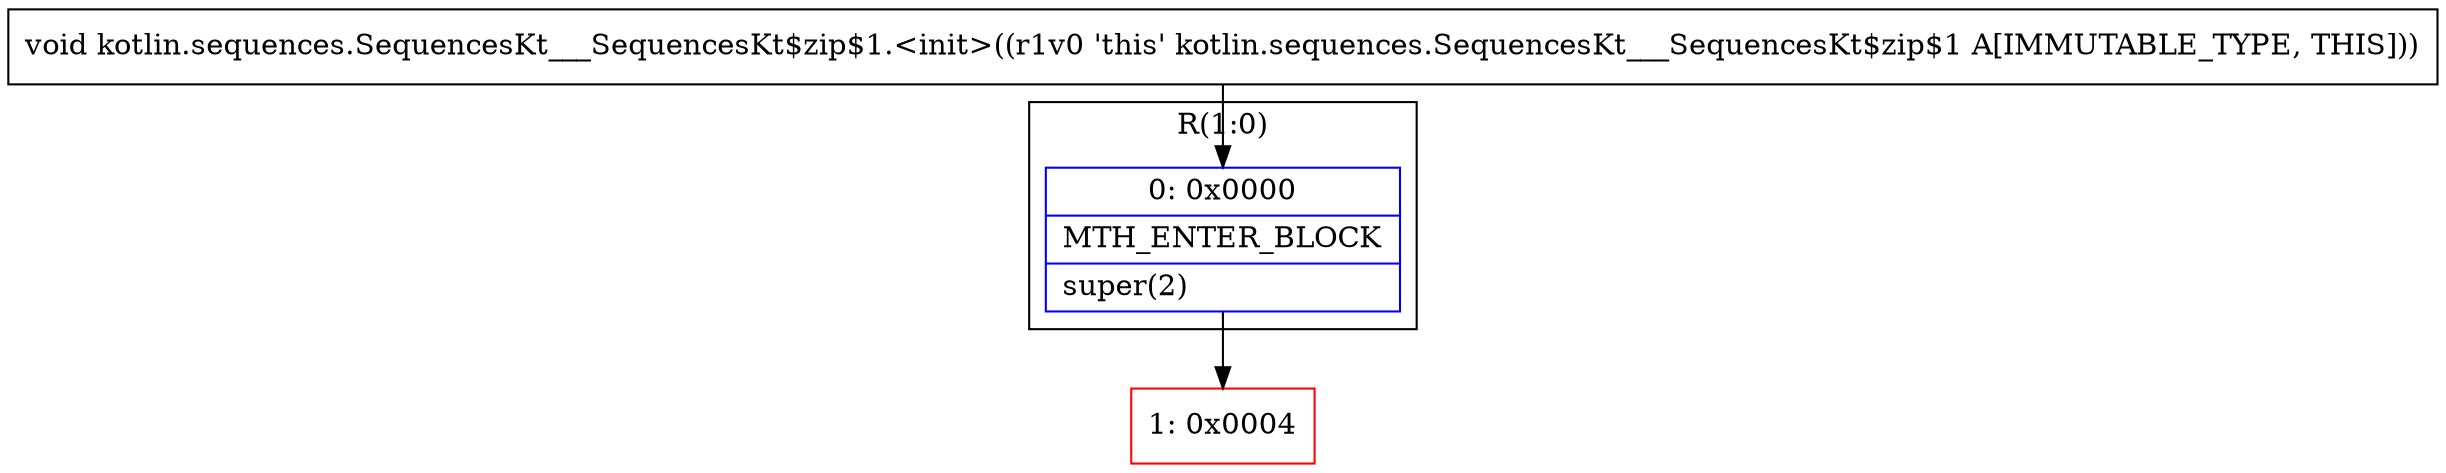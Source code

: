 digraph "CFG forkotlin.sequences.SequencesKt___SequencesKt$zip$1.\<init\>()V" {
subgraph cluster_Region_1458705798 {
label = "R(1:0)";
node [shape=record,color=blue];
Node_0 [shape=record,label="{0\:\ 0x0000|MTH_ENTER_BLOCK\l|super(2)\l}"];
}
Node_1 [shape=record,color=red,label="{1\:\ 0x0004}"];
MethodNode[shape=record,label="{void kotlin.sequences.SequencesKt___SequencesKt$zip$1.\<init\>((r1v0 'this' kotlin.sequences.SequencesKt___SequencesKt$zip$1 A[IMMUTABLE_TYPE, THIS])) }"];
MethodNode -> Node_0;
Node_0 -> Node_1;
}

